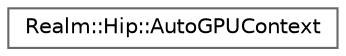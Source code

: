digraph "Graphical Class Hierarchy"
{
 // LATEX_PDF_SIZE
  bgcolor="transparent";
  edge [fontname=Helvetica,fontsize=10,labelfontname=Helvetica,labelfontsize=10];
  node [fontname=Helvetica,fontsize=10,shape=box,height=0.2,width=0.4];
  rankdir="LR";
  Node0 [id="Node000000",label="Realm::Hip::AutoGPUContext",height=0.2,width=0.4,color="grey40", fillcolor="white", style="filled",URL="$classRealm_1_1Hip_1_1AutoGPUContext.html",tooltip=" "];
}
